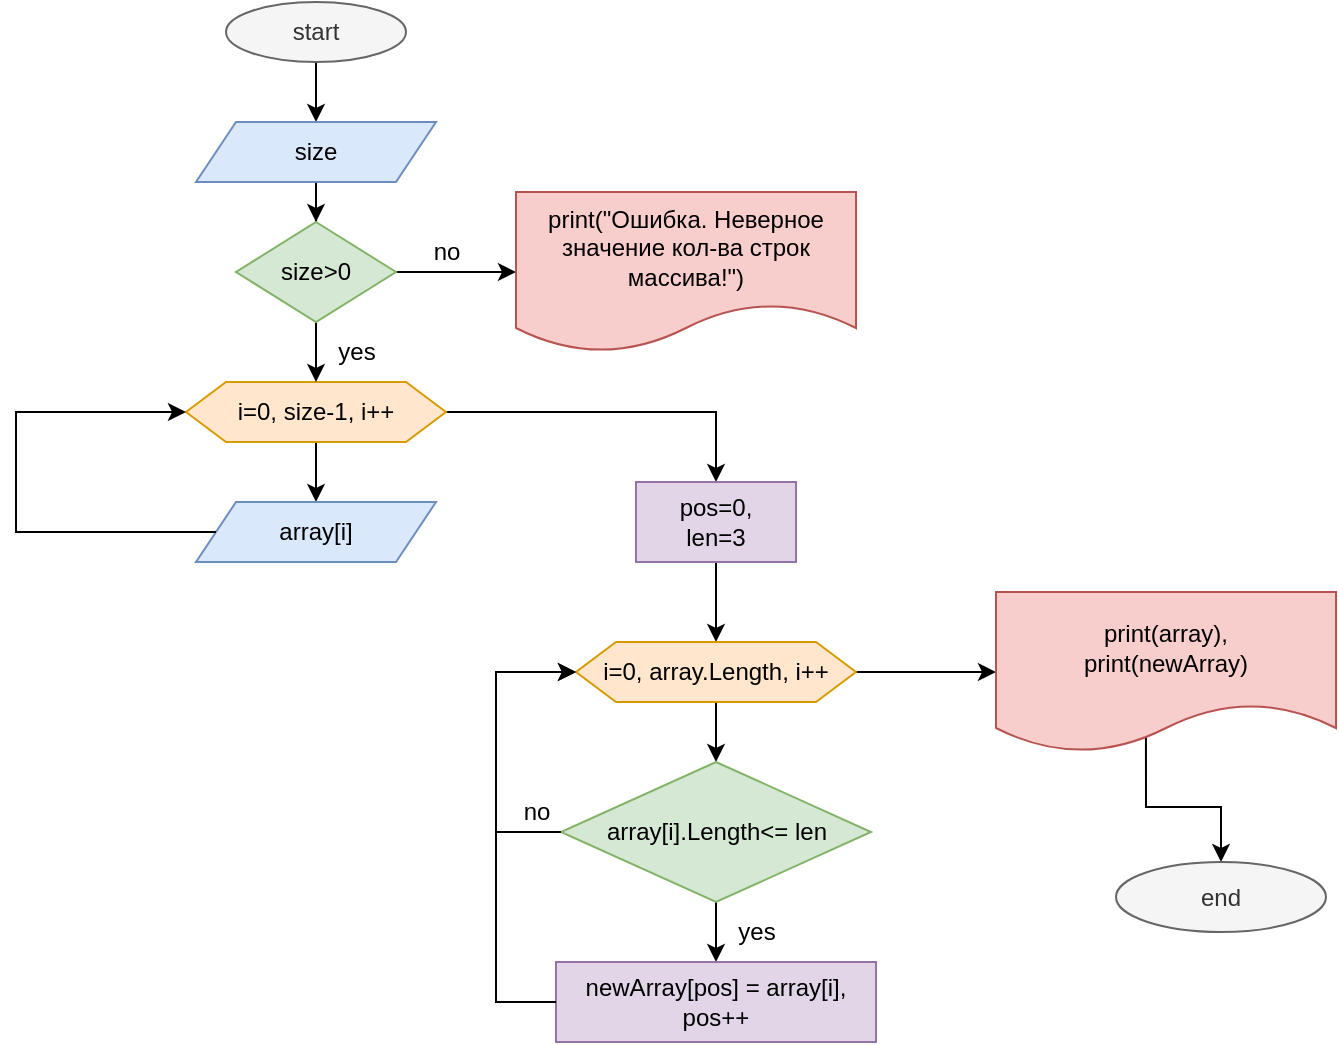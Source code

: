 <mxfile version="20.6.0" type="device"><diagram id="C5RBs43oDa-KdzZeNtuy" name="Page-1"><mxGraphModel dx="964" dy="1699" grid="1" gridSize="10" guides="1" tooltips="1" connect="1" arrows="1" fold="1" page="1" pageScale="1" pageWidth="827" pageHeight="1169" math="0" shadow="0"><root><mxCell id="WIyWlLk6GJQsqaUBKTNV-0"/><mxCell id="WIyWlLk6GJQsqaUBKTNV-1" parent="WIyWlLk6GJQsqaUBKTNV-0"/><mxCell id="EYZC2RGcmc7N7EC8F1a6-2" value="" style="edgeStyle=orthogonalEdgeStyle;rounded=0;orthogonalLoop=1;jettySize=auto;html=1;" parent="WIyWlLk6GJQsqaUBKTNV-1" source="EYZC2RGcmc7N7EC8F1a6-0" target="EYZC2RGcmc7N7EC8F1a6-1" edge="1"><mxGeometry relative="1" as="geometry"/></mxCell><mxCell id="EYZC2RGcmc7N7EC8F1a6-0" value="start" style="ellipse;whiteSpace=wrap;html=1;fillColor=#f5f5f5;fontColor=#333333;strokeColor=#666666;" parent="WIyWlLk6GJQsqaUBKTNV-1" vertex="1"><mxGeometry x="225" y="-1150" width="90" height="30" as="geometry"/></mxCell><mxCell id="EYZC2RGcmc7N7EC8F1a6-28" value="" style="edgeStyle=orthogonalEdgeStyle;rounded=0;orthogonalLoop=1;jettySize=auto;html=1;" parent="WIyWlLk6GJQsqaUBKTNV-1" source="EYZC2RGcmc7N7EC8F1a6-1" target="EYZC2RGcmc7N7EC8F1a6-26" edge="1"><mxGeometry relative="1" as="geometry"/></mxCell><mxCell id="EYZC2RGcmc7N7EC8F1a6-1" value="size" style="shape=parallelogram;perimeter=parallelogramPerimeter;whiteSpace=wrap;html=1;fixedSize=1;fillColor=#dae8fc;strokeColor=#6c8ebf;" parent="WIyWlLk6GJQsqaUBKTNV-1" vertex="1"><mxGeometry x="210" y="-1090" width="120" height="30" as="geometry"/></mxCell><mxCell id="EYZC2RGcmc7N7EC8F1a6-8" value="" style="edgeStyle=orthogonalEdgeStyle;rounded=0;orthogonalLoop=1;jettySize=auto;html=1;" parent="WIyWlLk6GJQsqaUBKTNV-1" source="EYZC2RGcmc7N7EC8F1a6-3" target="EYZC2RGcmc7N7EC8F1a6-7" edge="1"><mxGeometry relative="1" as="geometry"/></mxCell><mxCell id="EYZC2RGcmc7N7EC8F1a6-12" value="" style="edgeStyle=orthogonalEdgeStyle;rounded=0;orthogonalLoop=1;jettySize=auto;html=1;entryX=0.5;entryY=0;entryDx=0;entryDy=0;" parent="WIyWlLk6GJQsqaUBKTNV-1" source="EYZC2RGcmc7N7EC8F1a6-3" target="EYZC2RGcmc7N7EC8F1a6-11" edge="1"><mxGeometry relative="1" as="geometry"/></mxCell><mxCell id="EYZC2RGcmc7N7EC8F1a6-3" value="i=0, size-1, i++" style="shape=hexagon;perimeter=hexagonPerimeter2;whiteSpace=wrap;html=1;fixedSize=1;fillColor=#ffe6cc;strokeColor=#d79b00;" parent="WIyWlLk6GJQsqaUBKTNV-1" vertex="1"><mxGeometry x="205" y="-960" width="130" height="30" as="geometry"/></mxCell><mxCell id="EYZC2RGcmc7N7EC8F1a6-7" value="array[i]" style="shape=parallelogram;perimeter=parallelogramPerimeter;whiteSpace=wrap;html=1;fixedSize=1;fillColor=#dae8fc;strokeColor=#6c8ebf;" parent="WIyWlLk6GJQsqaUBKTNV-1" vertex="1"><mxGeometry x="210" y="-900" width="120" height="30" as="geometry"/></mxCell><mxCell id="EYZC2RGcmc7N7EC8F1a6-9" style="edgeStyle=orthogonalEdgeStyle;rounded=0;orthogonalLoop=1;jettySize=auto;html=1;exitX=0.5;exitY=1;exitDx=0;exitDy=0;" parent="WIyWlLk6GJQsqaUBKTNV-1" source="EYZC2RGcmc7N7EC8F1a6-1" target="EYZC2RGcmc7N7EC8F1a6-1" edge="1"><mxGeometry relative="1" as="geometry"/></mxCell><mxCell id="EYZC2RGcmc7N7EC8F1a6-10" value="" style="endArrow=classic;html=1;rounded=0;exitX=0;exitY=0.5;exitDx=0;exitDy=0;entryX=0;entryY=0.5;entryDx=0;entryDy=0;" parent="WIyWlLk6GJQsqaUBKTNV-1" source="EYZC2RGcmc7N7EC8F1a6-7" target="EYZC2RGcmc7N7EC8F1a6-3" edge="1"><mxGeometry width="50" height="50" relative="1" as="geometry"><mxPoint x="300" y="-860" as="sourcePoint"/><mxPoint x="350" y="-910" as="targetPoint"/><Array as="points"><mxPoint x="120" y="-885"/><mxPoint x="120" y="-945"/></Array></mxGeometry></mxCell><mxCell id="EYZC2RGcmc7N7EC8F1a6-14" value="" style="edgeStyle=orthogonalEdgeStyle;rounded=0;orthogonalLoop=1;jettySize=auto;html=1;" parent="WIyWlLk6GJQsqaUBKTNV-1" source="EYZC2RGcmc7N7EC8F1a6-11" target="EYZC2RGcmc7N7EC8F1a6-13" edge="1"><mxGeometry relative="1" as="geometry"/></mxCell><mxCell id="EYZC2RGcmc7N7EC8F1a6-11" value="pos=0,&lt;br&gt;len=3" style="whiteSpace=wrap;html=1;fillColor=#e1d5e7;strokeColor=#9673a6;" parent="WIyWlLk6GJQsqaUBKTNV-1" vertex="1"><mxGeometry x="430" y="-910" width="80" height="40" as="geometry"/></mxCell><mxCell id="EYZC2RGcmc7N7EC8F1a6-16" value="" style="edgeStyle=orthogonalEdgeStyle;rounded=0;orthogonalLoop=1;jettySize=auto;html=1;" parent="WIyWlLk6GJQsqaUBKTNV-1" source="EYZC2RGcmc7N7EC8F1a6-13" target="EYZC2RGcmc7N7EC8F1a6-15" edge="1"><mxGeometry relative="1" as="geometry"/></mxCell><mxCell id="EYZC2RGcmc7N7EC8F1a6-24" value="" style="edgeStyle=orthogonalEdgeStyle;rounded=0;orthogonalLoop=1;jettySize=auto;html=1;" parent="WIyWlLk6GJQsqaUBKTNV-1" source="EYZC2RGcmc7N7EC8F1a6-13" target="EYZC2RGcmc7N7EC8F1a6-23" edge="1"><mxGeometry relative="1" as="geometry"/></mxCell><mxCell id="EYZC2RGcmc7N7EC8F1a6-13" value="i=0, array.Length, i++" style="shape=hexagon;perimeter=hexagonPerimeter2;whiteSpace=wrap;html=1;fixedSize=1;fillColor=#ffe6cc;strokeColor=#d79b00;" parent="WIyWlLk6GJQsqaUBKTNV-1" vertex="1"><mxGeometry x="400" y="-830" width="140" height="30" as="geometry"/></mxCell><mxCell id="EYZC2RGcmc7N7EC8F1a6-18" value="" style="edgeStyle=orthogonalEdgeStyle;rounded=0;orthogonalLoop=1;jettySize=auto;html=1;" parent="WIyWlLk6GJQsqaUBKTNV-1" source="EYZC2RGcmc7N7EC8F1a6-15" target="EYZC2RGcmc7N7EC8F1a6-17" edge="1"><mxGeometry relative="1" as="geometry"/></mxCell><mxCell id="EYZC2RGcmc7N7EC8F1a6-15" value="array[i].Length&amp;lt;= len" style="rhombus;whiteSpace=wrap;html=1;fillColor=#d5e8d4;strokeColor=#82b366;" parent="WIyWlLk6GJQsqaUBKTNV-1" vertex="1"><mxGeometry x="392.5" y="-770" width="155" height="70" as="geometry"/></mxCell><mxCell id="EYZC2RGcmc7N7EC8F1a6-17" value="newArray[pos] = array[i],&lt;br&gt;pos++" style="whiteSpace=wrap;html=1;fillColor=#e1d5e7;strokeColor=#9673a6;" parent="WIyWlLk6GJQsqaUBKTNV-1" vertex="1"><mxGeometry x="390" y="-670" width="160" height="40" as="geometry"/></mxCell><mxCell id="EYZC2RGcmc7N7EC8F1a6-19" value="yes" style="text;html=1;align=center;verticalAlign=middle;resizable=0;points=[];autosize=1;strokeColor=none;fillColor=none;" parent="WIyWlLk6GJQsqaUBKTNV-1" vertex="1"><mxGeometry x="470" y="-700" width="40" height="30" as="geometry"/></mxCell><mxCell id="EYZC2RGcmc7N7EC8F1a6-20" value="" style="endArrow=classic;html=1;rounded=0;exitX=0;exitY=0.5;exitDx=0;exitDy=0;entryX=0;entryY=0.5;entryDx=0;entryDy=0;" parent="WIyWlLk6GJQsqaUBKTNV-1" source="EYZC2RGcmc7N7EC8F1a6-15" target="EYZC2RGcmc7N7EC8F1a6-13" edge="1"><mxGeometry width="50" height="50" relative="1" as="geometry"><mxPoint x="390" y="-720" as="sourcePoint"/><mxPoint x="440" y="-770" as="targetPoint"/><Array as="points"><mxPoint x="360" y="-735"/><mxPoint x="360" y="-815"/></Array></mxGeometry></mxCell><mxCell id="EYZC2RGcmc7N7EC8F1a6-21" value="" style="endArrow=classic;html=1;rounded=0;exitX=0;exitY=0.5;exitDx=0;exitDy=0;entryX=0;entryY=0.5;entryDx=0;entryDy=0;" parent="WIyWlLk6GJQsqaUBKTNV-1" source="EYZC2RGcmc7N7EC8F1a6-17" target="EYZC2RGcmc7N7EC8F1a6-13" edge="1"><mxGeometry width="50" height="50" relative="1" as="geometry"><mxPoint x="390" y="-720" as="sourcePoint"/><mxPoint x="440" y="-770" as="targetPoint"/><Array as="points"><mxPoint x="360" y="-650"/><mxPoint x="360" y="-815"/></Array></mxGeometry></mxCell><mxCell id="EYZC2RGcmc7N7EC8F1a6-22" value="no" style="text;html=1;align=center;verticalAlign=middle;resizable=0;points=[];autosize=1;strokeColor=none;fillColor=none;" parent="WIyWlLk6GJQsqaUBKTNV-1" vertex="1"><mxGeometry x="360" y="-760" width="40" height="30" as="geometry"/></mxCell><mxCell id="EYZC2RGcmc7N7EC8F1a6-34" value="" style="edgeStyle=orthogonalEdgeStyle;rounded=0;orthogonalLoop=1;jettySize=auto;html=1;exitX=0.441;exitY=0.888;exitDx=0;exitDy=0;exitPerimeter=0;" parent="WIyWlLk6GJQsqaUBKTNV-1" source="EYZC2RGcmc7N7EC8F1a6-23" target="EYZC2RGcmc7N7EC8F1a6-33" edge="1"><mxGeometry relative="1" as="geometry"><mxPoint x="690" y="-780" as="sourcePoint"/></mxGeometry></mxCell><mxCell id="EYZC2RGcmc7N7EC8F1a6-23" value="print(array),&lt;br&gt;print(newArray)" style="shape=document;whiteSpace=wrap;html=1;boundedLbl=1;fillColor=#f8cecc;strokeColor=#b85450;" parent="WIyWlLk6GJQsqaUBKTNV-1" vertex="1"><mxGeometry x="610" y="-855" width="170" height="80" as="geometry"/></mxCell><mxCell id="EYZC2RGcmc7N7EC8F1a6-27" value="" style="edgeStyle=orthogonalEdgeStyle;rounded=0;orthogonalLoop=1;jettySize=auto;html=1;entryX=0.5;entryY=0;entryDx=0;entryDy=0;" parent="WIyWlLk6GJQsqaUBKTNV-1" source="EYZC2RGcmc7N7EC8F1a6-26" target="EYZC2RGcmc7N7EC8F1a6-3" edge="1"><mxGeometry relative="1" as="geometry"><mxPoint x="270" y="-970" as="targetPoint"/></mxGeometry></mxCell><mxCell id="EYZC2RGcmc7N7EC8F1a6-30" value="" style="edgeStyle=orthogonalEdgeStyle;rounded=0;orthogonalLoop=1;jettySize=auto;html=1;" parent="WIyWlLk6GJQsqaUBKTNV-1" source="EYZC2RGcmc7N7EC8F1a6-26" target="EYZC2RGcmc7N7EC8F1a6-29" edge="1"><mxGeometry relative="1" as="geometry"/></mxCell><mxCell id="EYZC2RGcmc7N7EC8F1a6-26" value="size&amp;gt;0" style="rhombus;whiteSpace=wrap;html=1;fillColor=#d5e8d4;strokeColor=#82b366;" parent="WIyWlLk6GJQsqaUBKTNV-1" vertex="1"><mxGeometry x="230" y="-1040" width="80" height="50" as="geometry"/></mxCell><mxCell id="EYZC2RGcmc7N7EC8F1a6-29" value="print(&quot;Ошибка. Неверное значение кол-ва строк массива!&quot;)" style="shape=document;whiteSpace=wrap;html=1;boundedLbl=1;fillColor=#f8cecc;strokeColor=#b85450;" parent="WIyWlLk6GJQsqaUBKTNV-1" vertex="1"><mxGeometry x="370" y="-1055" width="170" height="80" as="geometry"/></mxCell><mxCell id="EYZC2RGcmc7N7EC8F1a6-31" value="yes" style="text;html=1;align=center;verticalAlign=middle;resizable=0;points=[];autosize=1;strokeColor=none;fillColor=none;" parent="WIyWlLk6GJQsqaUBKTNV-1" vertex="1"><mxGeometry x="270" y="-990" width="40" height="30" as="geometry"/></mxCell><mxCell id="EYZC2RGcmc7N7EC8F1a6-32" value="no" style="text;html=1;align=center;verticalAlign=middle;resizable=0;points=[];autosize=1;strokeColor=none;fillColor=none;" parent="WIyWlLk6GJQsqaUBKTNV-1" vertex="1"><mxGeometry x="315" y="-1040" width="40" height="30" as="geometry"/></mxCell><mxCell id="EYZC2RGcmc7N7EC8F1a6-33" value="end" style="ellipse;whiteSpace=wrap;html=1;fillColor=#f5f5f5;fontColor=#333333;strokeColor=#666666;" parent="WIyWlLk6GJQsqaUBKTNV-1" vertex="1"><mxGeometry x="670" y="-720" width="105" height="35" as="geometry"/></mxCell></root></mxGraphModel></diagram></mxfile>